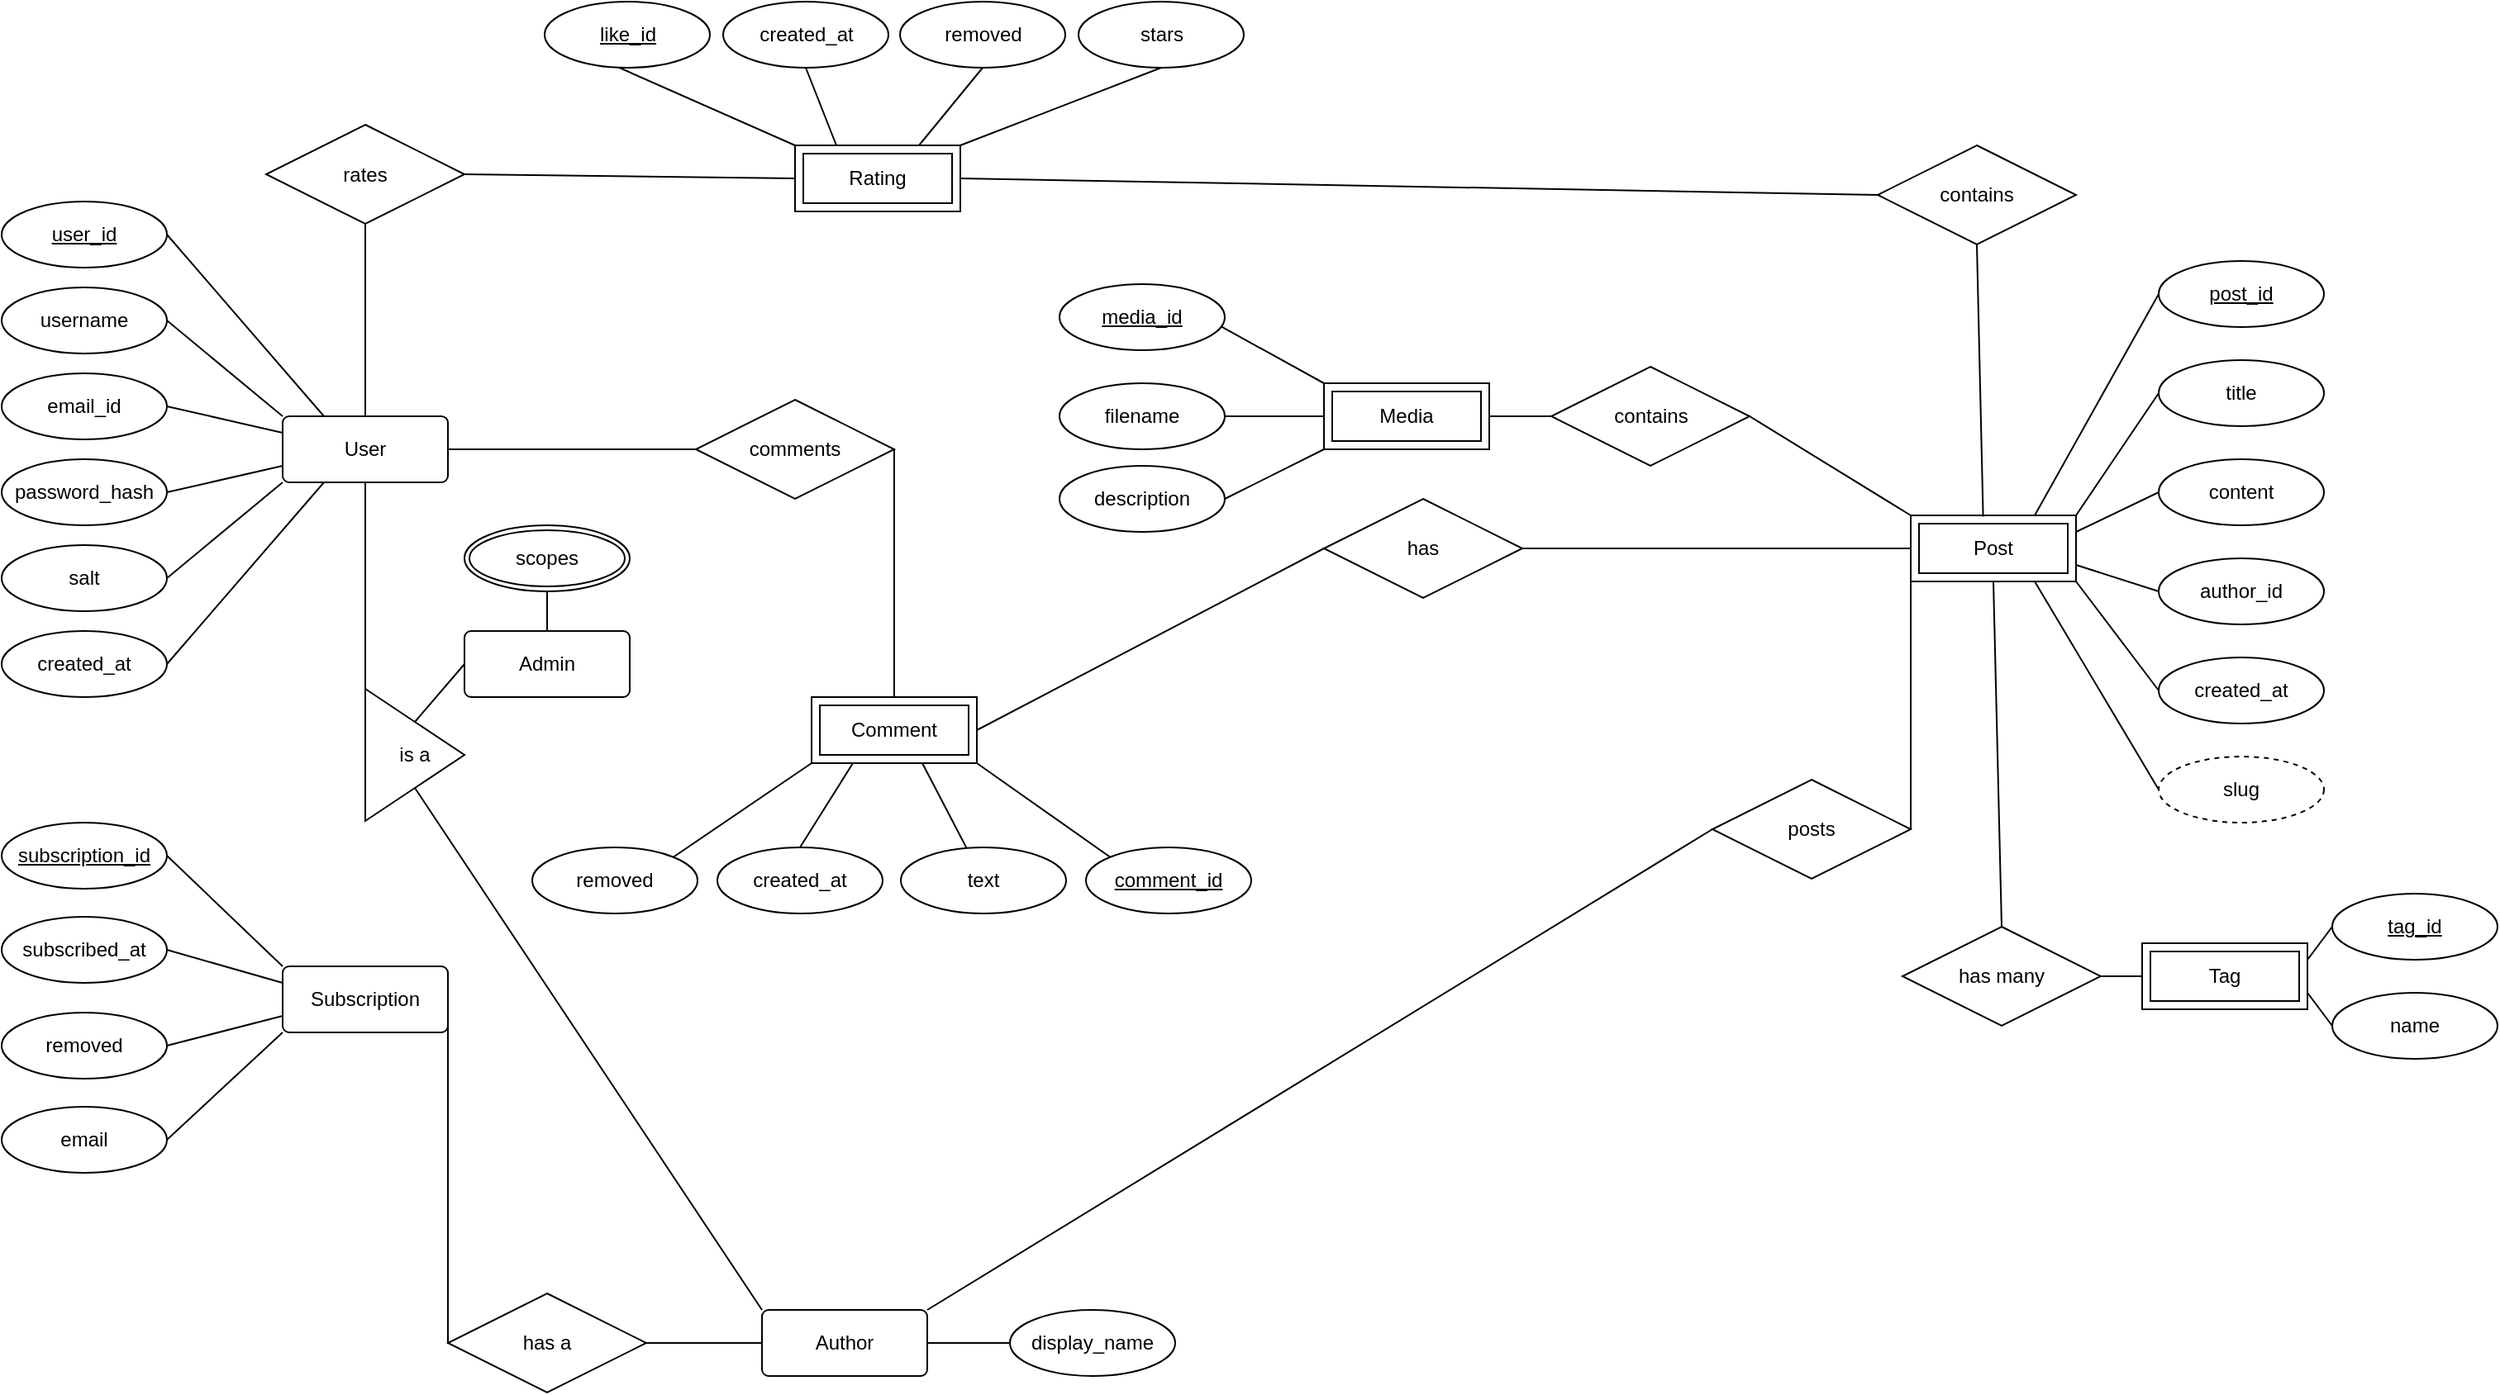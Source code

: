 <mxfile version="22.0.4" type="github">
  <diagram id="R2lEEEUBdFMjLlhIrx00" name="Page-1">
    <mxGraphModel dx="1500" dy="1990" grid="1" gridSize="10" guides="1" tooltips="1" connect="1" arrows="1" fold="1" page="1" pageScale="1" pageWidth="850" pageHeight="1100" math="0" shadow="0" extFonts="Permanent Marker^https://fonts.googleapis.com/css?family=Permanent+Marker">
      <root>
        <mxCell id="0" />
        <mxCell id="1" parent="0" />
        <mxCell id="sRpCe-yu5LOxPwtg6V8U-10" value="username" style="ellipse;whiteSpace=wrap;html=1;align=center;" parent="1" vertex="1">
          <mxGeometry x="70" y="-817" width="100" height="40" as="geometry" />
        </mxCell>
        <mxCell id="sRpCe-yu5LOxPwtg6V8U-11" value="email_id" style="ellipse;whiteSpace=wrap;html=1;align=center;" parent="1" vertex="1">
          <mxGeometry x="70" y="-765" width="100" height="40" as="geometry" />
        </mxCell>
        <mxCell id="sRpCe-yu5LOxPwtg6V8U-12" value="password_hash" style="ellipse;whiteSpace=wrap;html=1;align=center;" parent="1" vertex="1">
          <mxGeometry x="70" y="-713" width="100" height="40" as="geometry" />
        </mxCell>
        <mxCell id="sRpCe-yu5LOxPwtg6V8U-13" value="salt" style="ellipse;whiteSpace=wrap;html=1;align=center;" parent="1" vertex="1">
          <mxGeometry x="70" y="-661" width="100" height="40" as="geometry" />
        </mxCell>
        <mxCell id="sRpCe-yu5LOxPwtg6V8U-14" value="created_at" style="ellipse;whiteSpace=wrap;html=1;align=center;" parent="1" vertex="1">
          <mxGeometry x="70" y="-609" width="100" height="40" as="geometry" />
        </mxCell>
        <mxCell id="sRpCe-yu5LOxPwtg6V8U-31" value="removed" style="ellipse;whiteSpace=wrap;html=1;align=center;direction=west;" parent="1" vertex="1">
          <mxGeometry x="613.5" y="-990" width="100" height="40" as="geometry" />
        </mxCell>
        <mxCell id="sRpCe-yu5LOxPwtg6V8U-33" value="User" style="rounded=1;arcSize=10;whiteSpace=wrap;html=1;align=center;" parent="1" vertex="1">
          <mxGeometry x="240" y="-739" width="100" height="40" as="geometry" />
        </mxCell>
        <mxCell id="sRpCe-yu5LOxPwtg6V8U-36" value="Rating" style="shape=ext;margin=3;double=1;whiteSpace=wrap;html=1;align=center;" parent="1" vertex="1">
          <mxGeometry x="550" y="-903" width="100" height="40" as="geometry" />
        </mxCell>
        <mxCell id="sRpCe-yu5LOxPwtg6V8U-37" value="Comment" style="shape=ext;margin=3;double=1;whiteSpace=wrap;html=1;align=center;" parent="1" vertex="1">
          <mxGeometry x="560" y="-569" width="100" height="40" as="geometry" />
        </mxCell>
        <mxCell id="QnJ6NagRt4sesBqJA9xz-1" value="user_id" style="ellipse;whiteSpace=wrap;html=1;align=center;fontStyle=4;" parent="1" vertex="1">
          <mxGeometry x="70" y="-869" width="100" height="40" as="geometry" />
        </mxCell>
        <mxCell id="mff1o37WmtUaHKgcCLol-2" value="Media" style="shape=ext;margin=3;double=1;whiteSpace=wrap;html=1;align=center;" parent="1" vertex="1">
          <mxGeometry x="870" y="-759" width="100" height="40" as="geometry" />
        </mxCell>
        <mxCell id="QnJ6NagRt4sesBqJA9xz-2" value="created_at" style="ellipse;whiteSpace=wrap;html=1;align=center;" parent="1" vertex="1">
          <mxGeometry x="506.5" y="-990" width="100" height="40" as="geometry" />
        </mxCell>
        <mxCell id="QnJ6NagRt4sesBqJA9xz-3" value="" style="endArrow=none;html=1;rounded=0;exitX=0;exitY=0;exitDx=0;exitDy=0;entryX=0;entryY=0.5;entryDx=0;entryDy=0;" parent="1" source="sRpCe-yu5LOxPwtg6V8U-36" target="bmVID7-l883A8fnjupgu-24" edge="1">
          <mxGeometry relative="1" as="geometry">
            <mxPoint x="680" y="-764" as="sourcePoint" />
            <mxPoint x="690" y="-935" as="targetPoint" />
          </mxGeometry>
        </mxCell>
        <mxCell id="QnJ6NagRt4sesBqJA9xz-4" value="" style="endArrow=none;html=1;rounded=0;entryX=0.5;entryY=1;entryDx=0;entryDy=0;exitX=0.25;exitY=0;exitDx=0;exitDy=0;" parent="1" source="sRpCe-yu5LOxPwtg6V8U-36" target="QnJ6NagRt4sesBqJA9xz-2" edge="1">
          <mxGeometry relative="1" as="geometry">
            <mxPoint x="670" y="-884" as="sourcePoint" />
            <mxPoint x="700" y="-925" as="targetPoint" />
          </mxGeometry>
        </mxCell>
        <mxCell id="QnJ6NagRt4sesBqJA9xz-5" value="" style="endArrow=none;html=1;rounded=0;exitX=0.75;exitY=0;exitDx=0;exitDy=0;entryX=0.5;entryY=0;entryDx=0;entryDy=0;" parent="1" source="sRpCe-yu5LOxPwtg6V8U-36" target="sRpCe-yu5LOxPwtg6V8U-31" edge="1">
          <mxGeometry relative="1" as="geometry">
            <mxPoint x="670" y="-883" as="sourcePoint" />
            <mxPoint x="710" y="-915" as="targetPoint" />
          </mxGeometry>
        </mxCell>
        <mxCell id="QnJ6NagRt4sesBqJA9xz-6" value="text" style="ellipse;whiteSpace=wrap;html=1;align=center;" parent="1" vertex="1">
          <mxGeometry x="614" y="-478" width="100" height="40" as="geometry" />
        </mxCell>
        <mxCell id="QnJ6NagRt4sesBqJA9xz-7" value="created_at" style="ellipse;whiteSpace=wrap;html=1;align=center;" parent="1" vertex="1">
          <mxGeometry x="503" y="-478" width="100" height="40" as="geometry" />
        </mxCell>
        <mxCell id="QnJ6NagRt4sesBqJA9xz-8" value="" style="endArrow=none;html=1;rounded=0;entryX=0.5;entryY=0;entryDx=0;entryDy=0;exitX=0.25;exitY=1;exitDx=0;exitDy=0;" parent="1" source="sRpCe-yu5LOxPwtg6V8U-37" target="QnJ6NagRt4sesBqJA9xz-7" edge="1">
          <mxGeometry relative="1" as="geometry">
            <mxPoint x="590" y="-535" as="sourcePoint" />
            <mxPoint x="960" y="-792" as="targetPoint" />
          </mxGeometry>
        </mxCell>
        <mxCell id="QnJ6NagRt4sesBqJA9xz-9" value="" style="endArrow=none;html=1;rounded=0;exitX=0.67;exitY=1;exitDx=0;exitDy=0;exitPerimeter=0;" parent="1" source="sRpCe-yu5LOxPwtg6V8U-37" target="QnJ6NagRt4sesBqJA9xz-6" edge="1">
          <mxGeometry relative="1" as="geometry">
            <mxPoint x="630" y="-515" as="sourcePoint" />
            <mxPoint x="820" y="-635" as="targetPoint" />
          </mxGeometry>
        </mxCell>
        <mxCell id="QnJ6NagRt4sesBqJA9xz-11" value="" style="endArrow=none;html=1;rounded=0;exitX=1;exitY=0.5;exitDx=0;exitDy=0;entryX=0.25;entryY=0;entryDx=0;entryDy=0;" parent="1" source="QnJ6NagRt4sesBqJA9xz-1" target="sRpCe-yu5LOxPwtg6V8U-33" edge="1">
          <mxGeometry relative="1" as="geometry">
            <mxPoint x="460" y="-709" as="sourcePoint" />
            <mxPoint x="620" y="-709" as="targetPoint" />
          </mxGeometry>
        </mxCell>
        <mxCell id="mff1o37WmtUaHKgcCLol-12" value="Tag" style="shape=ext;margin=3;double=1;whiteSpace=wrap;html=1;align=center;" parent="1" vertex="1">
          <mxGeometry x="1365" y="-420" width="100" height="40" as="geometry" />
        </mxCell>
        <mxCell id="QnJ6NagRt4sesBqJA9xz-12" value="" style="endArrow=none;html=1;rounded=0;exitX=1;exitY=0.5;exitDx=0;exitDy=0;entryX=0;entryY=1;entryDx=0;entryDy=0;" parent="1" source="sRpCe-yu5LOxPwtg6V8U-13" target="sRpCe-yu5LOxPwtg6V8U-33" edge="1">
          <mxGeometry relative="1" as="geometry">
            <mxPoint x="180" y="-839" as="sourcePoint" />
            <mxPoint x="290" y="-729" as="targetPoint" />
          </mxGeometry>
        </mxCell>
        <mxCell id="QnJ6NagRt4sesBqJA9xz-13" value="" style="endArrow=none;html=1;rounded=0;exitX=1;exitY=0.5;exitDx=0;exitDy=0;entryX=0;entryY=0.75;entryDx=0;entryDy=0;" parent="1" source="sRpCe-yu5LOxPwtg6V8U-12" target="sRpCe-yu5LOxPwtg6V8U-33" edge="1">
          <mxGeometry relative="1" as="geometry">
            <mxPoint x="190" y="-829" as="sourcePoint" />
            <mxPoint x="300" y="-719" as="targetPoint" />
          </mxGeometry>
        </mxCell>
        <mxCell id="QnJ6NagRt4sesBqJA9xz-14" value="" style="endArrow=none;html=1;rounded=0;exitX=1;exitY=0.5;exitDx=0;exitDy=0;entryX=0;entryY=0.25;entryDx=0;entryDy=0;" parent="1" source="sRpCe-yu5LOxPwtg6V8U-11" target="sRpCe-yu5LOxPwtg6V8U-33" edge="1">
          <mxGeometry relative="1" as="geometry">
            <mxPoint x="200" y="-819" as="sourcePoint" />
            <mxPoint x="310" y="-709" as="targetPoint" />
          </mxGeometry>
        </mxCell>
        <mxCell id="QnJ6NagRt4sesBqJA9xz-15" value="" style="endArrow=none;html=1;rounded=0;exitX=1;exitY=0.5;exitDx=0;exitDy=0;entryX=0;entryY=0;entryDx=0;entryDy=0;" parent="1" source="sRpCe-yu5LOxPwtg6V8U-10" target="sRpCe-yu5LOxPwtg6V8U-33" edge="1">
          <mxGeometry relative="1" as="geometry">
            <mxPoint x="210" y="-809" as="sourcePoint" />
            <mxPoint x="320" y="-699" as="targetPoint" />
          </mxGeometry>
        </mxCell>
        <mxCell id="QnJ6NagRt4sesBqJA9xz-16" value="" style="endArrow=none;html=1;rounded=0;exitX=1;exitY=0.5;exitDx=0;exitDy=0;entryX=0.25;entryY=1;entryDx=0;entryDy=0;" parent="1" source="sRpCe-yu5LOxPwtg6V8U-14" target="sRpCe-yu5LOxPwtg6V8U-33" edge="1">
          <mxGeometry relative="1" as="geometry">
            <mxPoint x="180" y="-631" as="sourcePoint" />
            <mxPoint x="265" y="-689" as="targetPoint" />
          </mxGeometry>
        </mxCell>
        <mxCell id="VMuPDI3IVHIFIsVgMCY_-20" value="" style="endArrow=none;html=1;rounded=0;entryX=0;entryY=0;entryDx=0;entryDy=0;exitX=1;exitY=1;exitDx=0;exitDy=0;" parent="1" source="sRpCe-yu5LOxPwtg6V8U-37" target="bmVID7-l883A8fnjupgu-25" edge="1">
          <mxGeometry relative="1" as="geometry">
            <mxPoint x="430" y="-393" as="sourcePoint" />
            <mxPoint x="810" y="-763" as="targetPoint" />
          </mxGeometry>
        </mxCell>
        <mxCell id="QnJ6NagRt4sesBqJA9xz-17" value="removed" style="ellipse;whiteSpace=wrap;html=1;align=center;" parent="1" vertex="1">
          <mxGeometry x="391" y="-478" width="100" height="40" as="geometry" />
        </mxCell>
        <mxCell id="QnJ6NagRt4sesBqJA9xz-18" value="" style="endArrow=none;html=1;rounded=0;entryX=1;entryY=0;entryDx=0;entryDy=0;exitX=0;exitY=1;exitDx=0;exitDy=0;" parent="1" source="sRpCe-yu5LOxPwtg6V8U-37" target="QnJ6NagRt4sesBqJA9xz-17" edge="1">
          <mxGeometry relative="1" as="geometry">
            <mxPoint x="755" y="-737" as="sourcePoint" />
            <mxPoint x="820" y="-808" as="targetPoint" />
          </mxGeometry>
        </mxCell>
        <mxCell id="4q2gUeuJEuAFipxijDYp-1" value="Post" style="shape=ext;margin=3;double=1;whiteSpace=wrap;html=1;align=center;" parent="1" vertex="1">
          <mxGeometry x="1225" y="-679" width="100" height="40" as="geometry" />
        </mxCell>
        <mxCell id="4q2gUeuJEuAFipxijDYp-2" value="created_at" style="ellipse;whiteSpace=wrap;html=1;align=center;" parent="1" vertex="1">
          <mxGeometry x="1375" y="-593" width="100" height="40" as="geometry" />
        </mxCell>
        <mxCell id="4q2gUeuJEuAFipxijDYp-3" value="author_id" style="ellipse;whiteSpace=wrap;html=1;align=center;" parent="1" vertex="1">
          <mxGeometry x="1375" y="-653" width="100" height="40" as="geometry" />
        </mxCell>
        <mxCell id="4q2gUeuJEuAFipxijDYp-4" value="content" style="ellipse;whiteSpace=wrap;html=1;align=center;" parent="1" vertex="1">
          <mxGeometry x="1375" y="-713" width="100" height="40" as="geometry" />
        </mxCell>
        <mxCell id="4q2gUeuJEuAFipxijDYp-5" value="title" style="ellipse;whiteSpace=wrap;html=1;align=center;" parent="1" vertex="1">
          <mxGeometry x="1375" y="-773" width="100" height="40" as="geometry" />
        </mxCell>
        <mxCell id="4q2gUeuJEuAFipxijDYp-7" value="" style="endArrow=none;html=1;rounded=0;entryX=0;entryY=0.5;entryDx=0;entryDy=0;exitX=1;exitY=1;exitDx=0;exitDy=0;" parent="1" source="4q2gUeuJEuAFipxijDYp-1" target="4q2gUeuJEuAFipxijDYp-2" edge="1">
          <mxGeometry relative="1" as="geometry">
            <mxPoint x="1295" y="-633" as="sourcePoint" />
            <mxPoint x="1195" y="-733" as="targetPoint" />
          </mxGeometry>
        </mxCell>
        <mxCell id="4q2gUeuJEuAFipxijDYp-8" value="" style="endArrow=none;html=1;rounded=0;entryX=0;entryY=0.5;entryDx=0;entryDy=0;exitX=1;exitY=0.75;exitDx=0;exitDy=0;" parent="1" source="4q2gUeuJEuAFipxijDYp-1" target="4q2gUeuJEuAFipxijDYp-3" edge="1">
          <mxGeometry relative="1" as="geometry">
            <mxPoint x="1335" y="-653" as="sourcePoint" />
            <mxPoint x="1205" y="-723" as="targetPoint" />
          </mxGeometry>
        </mxCell>
        <mxCell id="4q2gUeuJEuAFipxijDYp-9" value="" style="endArrow=none;html=1;rounded=0;entryX=0;entryY=0.5;entryDx=0;entryDy=0;exitX=1;exitY=0.25;exitDx=0;exitDy=0;" parent="1" source="4q2gUeuJEuAFipxijDYp-1" target="4q2gUeuJEuAFipxijDYp-4" edge="1">
          <mxGeometry relative="1" as="geometry">
            <mxPoint x="1055" y="-713" as="sourcePoint" />
            <mxPoint x="1215" y="-713" as="targetPoint" />
          </mxGeometry>
        </mxCell>
        <mxCell id="4q2gUeuJEuAFipxijDYp-10" value="" style="endArrow=none;html=1;rounded=0;entryX=0;entryY=0.5;entryDx=0;entryDy=0;exitX=1;exitY=0;exitDx=0;exitDy=0;" parent="1" source="4q2gUeuJEuAFipxijDYp-1" target="4q2gUeuJEuAFipxijDYp-5" edge="1">
          <mxGeometry relative="1" as="geometry">
            <mxPoint x="1065" y="-703" as="sourcePoint" />
            <mxPoint x="1225" y="-703" as="targetPoint" />
          </mxGeometry>
        </mxCell>
        <mxCell id="4q2gUeuJEuAFipxijDYp-11" value="" style="endArrow=none;html=1;rounded=0;entryX=0;entryY=0.5;entryDx=0;entryDy=0;exitX=0.75;exitY=0;exitDx=0;exitDy=0;" parent="1" source="4q2gUeuJEuAFipxijDYp-1" target="hD2R6FieleQ0oBK1p6Dk-5" edge="1">
          <mxGeometry relative="1" as="geometry">
            <mxPoint x="1075" y="-693" as="sourcePoint" />
            <mxPoint x="1364" y="-785" as="targetPoint" />
          </mxGeometry>
        </mxCell>
        <mxCell id="QnJ6NagRt4sesBqJA9xz-19" value="subscribed_at" style="ellipse;whiteSpace=wrap;html=1;align=center;" parent="1" vertex="1">
          <mxGeometry x="70" y="-436" width="100" height="40" as="geometry" />
        </mxCell>
        <mxCell id="QnJ6NagRt4sesBqJA9xz-20" value="removed" style="ellipse;whiteSpace=wrap;html=1;align=center;" parent="1" vertex="1">
          <mxGeometry x="70" y="-378" width="100" height="40" as="geometry" />
        </mxCell>
        <mxCell id="QnJ6NagRt4sesBqJA9xz-24" value="Subscription" style="rounded=1;arcSize=10;whiteSpace=wrap;html=1;align=center;" parent="1" vertex="1">
          <mxGeometry x="240" y="-406" width="100" height="40" as="geometry" />
        </mxCell>
        <mxCell id="QnJ6NagRt4sesBqJA9xz-25" value="subscription_id" style="ellipse;whiteSpace=wrap;html=1;align=center;fontStyle=4;" parent="1" vertex="1">
          <mxGeometry x="70" y="-493" width="100" height="40" as="geometry" />
        </mxCell>
        <mxCell id="QnJ6NagRt4sesBqJA9xz-26" value="" style="endArrow=none;html=1;rounded=0;exitX=1;exitY=0.5;exitDx=0;exitDy=0;entryX=0;entryY=0;entryDx=0;entryDy=0;" parent="1" source="QnJ6NagRt4sesBqJA9xz-25" target="QnJ6NagRt4sesBqJA9xz-24" edge="1">
          <mxGeometry relative="1" as="geometry">
            <mxPoint x="460" y="-383" as="sourcePoint" />
            <mxPoint x="620" y="-383" as="targetPoint" />
          </mxGeometry>
        </mxCell>
        <mxCell id="QnJ6NagRt4sesBqJA9xz-29" value="" style="endArrow=none;html=1;rounded=0;exitX=1;exitY=0.5;exitDx=0;exitDy=0;entryX=0;entryY=0.75;entryDx=0;entryDy=0;" parent="1" source="QnJ6NagRt4sesBqJA9xz-20" target="QnJ6NagRt4sesBqJA9xz-24" edge="1">
          <mxGeometry relative="1" as="geometry">
            <mxPoint x="200" y="-493" as="sourcePoint" />
            <mxPoint x="310" y="-383" as="targetPoint" />
          </mxGeometry>
        </mxCell>
        <mxCell id="QnJ6NagRt4sesBqJA9xz-30" value="" style="endArrow=none;html=1;rounded=0;exitX=1;exitY=0.5;exitDx=0;exitDy=0;entryX=0;entryY=0.25;entryDx=0;entryDy=0;" parent="1" source="QnJ6NagRt4sesBqJA9xz-19" target="QnJ6NagRt4sesBqJA9xz-24" edge="1">
          <mxGeometry relative="1" as="geometry">
            <mxPoint x="210" y="-483" as="sourcePoint" />
            <mxPoint x="320" y="-373" as="targetPoint" />
          </mxGeometry>
        </mxCell>
        <mxCell id="bmVID7-l883A8fnjupgu-1" value="description" style="ellipse;whiteSpace=wrap;html=1;align=center;" parent="1" vertex="1">
          <mxGeometry x="710" y="-709" width="100" height="40" as="geometry" />
        </mxCell>
        <mxCell id="bmVID7-l883A8fnjupgu-2" value="filename" style="ellipse;whiteSpace=wrap;html=1;align=center;" parent="1" vertex="1">
          <mxGeometry x="710" y="-759" width="100" height="40" as="geometry" />
        </mxCell>
        <mxCell id="bmVID7-l883A8fnjupgu-4" value="" style="endArrow=none;html=1;rounded=0;entryX=0;entryY=0;entryDx=0;entryDy=0;exitX=0.961;exitY=0.368;exitDx=0;exitDy=0;exitPerimeter=0;" parent="1" target="mff1o37WmtUaHKgcCLol-2" edge="1">
          <mxGeometry relative="1" as="geometry">
            <mxPoint x="806.1" y="-794.28" as="sourcePoint" />
            <mxPoint x="870" y="-819" as="targetPoint" />
          </mxGeometry>
        </mxCell>
        <mxCell id="bmVID7-l883A8fnjupgu-5" value="" style="endArrow=none;html=1;rounded=0;exitX=1;exitY=0.5;exitDx=0;exitDy=0;entryX=0;entryY=0.5;entryDx=0;entryDy=0;" parent="1" source="bmVID7-l883A8fnjupgu-2" target="mff1o37WmtUaHKgcCLol-2" edge="1">
          <mxGeometry relative="1" as="geometry">
            <mxPoint x="830" y="-867" as="sourcePoint" />
            <mxPoint x="890" y="-899" as="targetPoint" />
          </mxGeometry>
        </mxCell>
        <mxCell id="bmVID7-l883A8fnjupgu-6" value="" style="endArrow=none;html=1;rounded=0;exitX=1;exitY=0.5;exitDx=0;exitDy=0;entryX=0;entryY=1;entryDx=0;entryDy=0;" parent="1" source="bmVID7-l883A8fnjupgu-1" target="mff1o37WmtUaHKgcCLol-2" edge="1">
          <mxGeometry relative="1" as="geometry">
            <mxPoint x="840" y="-857" as="sourcePoint" />
            <mxPoint x="900" y="-889" as="targetPoint" />
          </mxGeometry>
        </mxCell>
        <mxCell id="bmVID7-l883A8fnjupgu-7" value="name" style="ellipse;whiteSpace=wrap;html=1;align=center;" parent="1" vertex="1">
          <mxGeometry x="1480" y="-390" width="100" height="40" as="geometry" />
        </mxCell>
        <mxCell id="bmVID7-l883A8fnjupgu-11" value="" style="endArrow=none;html=1;rounded=0;exitX=0;exitY=0.5;exitDx=0;exitDy=0;entryX=1;entryY=0.25;entryDx=0;entryDy=0;" parent="1" target="mff1o37WmtUaHKgcCLol-12" edge="1" source="kRNr1e6ObC9EewDBke9c-3">
          <mxGeometry relative="1" as="geometry">
            <mxPoint x="1025.0" y="-430" as="sourcePoint" />
            <mxPoint x="1375" y="-440" as="targetPoint" />
          </mxGeometry>
        </mxCell>
        <mxCell id="bmVID7-l883A8fnjupgu-12" value="" style="endArrow=none;html=1;rounded=0;exitX=0;exitY=0.5;exitDx=0;exitDy=0;entryX=1;entryY=0.75;entryDx=0;entryDy=0;" parent="1" source="bmVID7-l883A8fnjupgu-7" target="mff1o37WmtUaHKgcCLol-12" edge="1">
          <mxGeometry relative="1" as="geometry">
            <mxPoint x="1035" y="-420" as="sourcePoint" />
            <mxPoint x="1095" y="-410" as="targetPoint" />
          </mxGeometry>
        </mxCell>
        <mxCell id="bmVID7-l883A8fnjupgu-13" value="email" style="ellipse;whiteSpace=wrap;html=1;align=center;" parent="1" vertex="1">
          <mxGeometry x="70" y="-321" width="100" height="40" as="geometry" />
        </mxCell>
        <mxCell id="bmVID7-l883A8fnjupgu-17" value="" style="endArrow=none;html=1;rounded=0;exitX=1;exitY=0.5;exitDx=0;exitDy=0;entryX=0;entryY=1;entryDx=0;entryDy=0;" parent="1" source="bmVID7-l883A8fnjupgu-13" target="QnJ6NagRt4sesBqJA9xz-24" edge="1">
          <mxGeometry relative="1" as="geometry">
            <mxPoint x="360" y="-413" as="sourcePoint" />
            <mxPoint x="520" y="-413" as="targetPoint" />
          </mxGeometry>
        </mxCell>
        <mxCell id="bmVID7-l883A8fnjupgu-18" value="is a" style="triangle;whiteSpace=wrap;html=1;" parent="1" vertex="1">
          <mxGeometry x="290" y="-574" width="60" height="80" as="geometry" />
        </mxCell>
        <mxCell id="bmVID7-l883A8fnjupgu-19" value="" style="endArrow=none;html=1;rounded=0;exitX=0.5;exitY=1;exitDx=0;exitDy=0;entryX=0;entryY=0.5;entryDx=0;entryDy=0;" parent="1" source="sRpCe-yu5LOxPwtg6V8U-33" target="bmVID7-l883A8fnjupgu-18" edge="1">
          <mxGeometry relative="1" as="geometry">
            <mxPoint x="360" y="-669" as="sourcePoint" />
            <mxPoint x="520" y="-669" as="targetPoint" />
          </mxGeometry>
        </mxCell>
        <mxCell id="bmVID7-l883A8fnjupgu-20" value="Admin" style="rounded=1;arcSize=10;whiteSpace=wrap;html=1;align=center;" parent="1" vertex="1">
          <mxGeometry x="350" y="-609" width="100" height="40" as="geometry" />
        </mxCell>
        <mxCell id="hD2R6FieleQ0oBK1p6Dk-4" value="" style="endArrow=none;html=1;rounded=0;entryX=0;entryY=0.5;entryDx=0;entryDy=0;exitX=0.75;exitY=1;exitDx=0;exitDy=0;" parent="1" source="4q2gUeuJEuAFipxijDYp-1" target="03DKpXiQSp9vVliFnkjt-1" edge="1">
          <mxGeometry relative="1" as="geometry">
            <mxPoint x="1155" y="-543" as="sourcePoint" />
            <mxPoint x="1375" y="-533" as="targetPoint" />
          </mxGeometry>
        </mxCell>
        <mxCell id="bmVID7-l883A8fnjupgu-21" value="Author" style="rounded=1;arcSize=10;whiteSpace=wrap;html=1;align=center;" parent="1" vertex="1">
          <mxGeometry x="530" y="-198" width="100" height="40" as="geometry" />
        </mxCell>
        <mxCell id="hD2R6FieleQ0oBK1p6Dk-5" value="post_id" style="ellipse;whiteSpace=wrap;html=1;align=center;fontStyle=4;" parent="1" vertex="1">
          <mxGeometry x="1375" y="-833" width="100" height="40" as="geometry" />
        </mxCell>
        <mxCell id="bmVID7-l883A8fnjupgu-22" value="" style="endArrow=none;html=1;rounded=0;exitX=0.5;exitY=1;exitDx=0;exitDy=0;entryX=0;entryY=0;entryDx=0;entryDy=0;" parent="1" source="bmVID7-l883A8fnjupgu-18" target="bmVID7-l883A8fnjupgu-21" edge="1">
          <mxGeometry relative="1" as="geometry">
            <mxPoint x="507.5" y="-434" as="sourcePoint" />
            <mxPoint x="667.5" y="-434" as="targetPoint" />
          </mxGeometry>
        </mxCell>
        <mxCell id="kRNr1e6ObC9EewDBke9c-3" value="tag_id" style="ellipse;whiteSpace=wrap;html=1;align=center;fontStyle=4;" parent="1" vertex="1">
          <mxGeometry x="1480" y="-450" width="100" height="40" as="geometry" />
        </mxCell>
        <mxCell id="bmVID7-l883A8fnjupgu-23" value="" style="endArrow=none;html=1;rounded=0;exitX=0.5;exitY=0;exitDx=0;exitDy=0;entryX=0;entryY=0.5;entryDx=0;entryDy=0;" parent="1" source="bmVID7-l883A8fnjupgu-18" target="bmVID7-l883A8fnjupgu-20" edge="1">
          <mxGeometry relative="1" as="geometry">
            <mxPoint x="550" y="-255" as="sourcePoint" />
            <mxPoint x="605" y="-217" as="targetPoint" />
          </mxGeometry>
        </mxCell>
        <mxCell id="kRNr1e6ObC9EewDBke9c-4" value="media_id" style="ellipse;whiteSpace=wrap;html=1;align=center;fontStyle=4;" parent="1" vertex="1">
          <mxGeometry x="710" y="-819" width="100" height="40" as="geometry" />
        </mxCell>
        <mxCell id="bmVID7-l883A8fnjupgu-24" value="like_id" style="ellipse;whiteSpace=wrap;html=1;align=center;fontStyle=4;" parent="1" vertex="1">
          <mxGeometry x="398.5" y="-990" width="100" height="40" as="geometry" />
        </mxCell>
        <mxCell id="bmVID7-l883A8fnjupgu-25" value="comment_id" style="ellipse;whiteSpace=wrap;html=1;align=center;fontStyle=4;" parent="1" vertex="1">
          <mxGeometry x="726" y="-478" width="100" height="40" as="geometry" />
        </mxCell>
        <mxCell id="bmVID7-l883A8fnjupgu-26" value="display_name" style="ellipse;whiteSpace=wrap;html=1;align=center;" parent="1" vertex="1">
          <mxGeometry x="680" y="-198" width="100" height="40" as="geometry" />
        </mxCell>
        <mxCell id="bmVID7-l883A8fnjupgu-29" value="" style="endArrow=none;html=1;rounded=0;exitX=1;exitY=0.5;exitDx=0;exitDy=0;entryX=0;entryY=0.5;entryDx=0;entryDy=0;" parent="1" source="bmVID7-l883A8fnjupgu-21" target="bmVID7-l883A8fnjupgu-26" edge="1">
          <mxGeometry relative="1" as="geometry">
            <mxPoint x="620" y="-106" as="sourcePoint" />
            <mxPoint x="540" y="-96" as="targetPoint" />
          </mxGeometry>
        </mxCell>
        <mxCell id="03DKpXiQSp9vVliFnkjt-1" value="slug" style="ellipse;whiteSpace=wrap;html=1;align=center;dashed=1;" parent="1" vertex="1">
          <mxGeometry x="1375" y="-533" width="100" height="40" as="geometry" />
        </mxCell>
        <mxCell id="W5paxhq5638L1sKTqAls-1" value="scopes" style="ellipse;shape=doubleEllipse;margin=3;whiteSpace=wrap;html=1;align=center;" parent="1" vertex="1">
          <mxGeometry x="350" y="-673" width="100" height="40" as="geometry" />
        </mxCell>
        <mxCell id="W5paxhq5638L1sKTqAls-2" value="" style="endArrow=none;html=1;rounded=0;exitX=0.5;exitY=0;exitDx=0;exitDy=0;entryX=0.5;entryY=1;entryDx=0;entryDy=0;" parent="1" source="bmVID7-l883A8fnjupgu-20" target="W5paxhq5638L1sKTqAls-1" edge="1">
          <mxGeometry relative="1" as="geometry">
            <mxPoint x="400" y="-610" as="sourcePoint" />
            <mxPoint x="400" y="-630" as="targetPoint" />
          </mxGeometry>
        </mxCell>
        <mxCell id="W5paxhq5638L1sKTqAls-3" value="has a" style="shape=rhombus;perimeter=rhombusPerimeter;whiteSpace=wrap;html=1;align=center;" parent="1" vertex="1">
          <mxGeometry x="340" y="-208" width="120" height="60" as="geometry" />
        </mxCell>
        <mxCell id="W5paxhq5638L1sKTqAls-4" value="" style="endArrow=none;html=1;rounded=0;exitX=0;exitY=0.5;exitDx=0;exitDy=0;entryX=1;entryY=0.5;entryDx=0;entryDy=0;" parent="1" source="bmVID7-l883A8fnjupgu-21" target="W5paxhq5638L1sKTqAls-3" edge="1">
          <mxGeometry relative="1" as="geometry">
            <mxPoint x="617.5" y="-224" as="sourcePoint" />
            <mxPoint x="572.5" y="-178" as="targetPoint" />
          </mxGeometry>
        </mxCell>
        <mxCell id="W5paxhq5638L1sKTqAls-5" value="" style="endArrow=none;html=1;rounded=0;exitX=0;exitY=0.5;exitDx=0;exitDy=0;entryX=1;entryY=0.5;entryDx=0;entryDy=0;" parent="1" source="W5paxhq5638L1sKTqAls-3" target="QnJ6NagRt4sesBqJA9xz-24" edge="1">
          <mxGeometry relative="1" as="geometry">
            <mxPoint x="289.5" y="-633" as="sourcePoint" />
            <mxPoint x="289.5" y="-433" as="targetPoint" />
          </mxGeometry>
        </mxCell>
        <mxCell id="l12H3DGH5kDHEvLbmHJn-1" value="stars" style="ellipse;whiteSpace=wrap;html=1;align=center;direction=west;" parent="1" vertex="1">
          <mxGeometry x="721.5" y="-990" width="100" height="40" as="geometry" />
        </mxCell>
        <mxCell id="l12H3DGH5kDHEvLbmHJn-2" value="" style="endArrow=none;html=1;rounded=0;exitX=1;exitY=0;exitDx=0;exitDy=0;entryX=0.5;entryY=0;entryDx=0;entryDy=0;" parent="1" source="sRpCe-yu5LOxPwtg6V8U-36" target="l12H3DGH5kDHEvLbmHJn-1" edge="1">
          <mxGeometry relative="1" as="geometry">
            <mxPoint x="660" y="-863" as="sourcePoint" />
            <mxPoint x="700" y="-850" as="targetPoint" />
          </mxGeometry>
        </mxCell>
        <mxCell id="l12H3DGH5kDHEvLbmHJn-3" value="rates" style="shape=rhombus;perimeter=rhombusPerimeter;whiteSpace=wrap;html=1;align=center;" parent="1" vertex="1">
          <mxGeometry x="230" y="-915.5" width="120" height="60" as="geometry" />
        </mxCell>
        <mxCell id="l12H3DGH5kDHEvLbmHJn-6" value="" style="endArrow=none;html=1;rounded=0;exitX=0.5;exitY=0;exitDx=0;exitDy=0;entryX=0.5;entryY=1;entryDx=0;entryDy=0;" parent="1" source="sRpCe-yu5LOxPwtg6V8U-33" target="l12H3DGH5kDHEvLbmHJn-3" edge="1">
          <mxGeometry relative="1" as="geometry">
            <mxPoint x="370" y="-678" as="sourcePoint" />
            <mxPoint x="530" y="-678" as="targetPoint" />
          </mxGeometry>
        </mxCell>
        <mxCell id="l12H3DGH5kDHEvLbmHJn-7" value="" style="endArrow=none;html=1;rounded=0;entryX=1;entryY=0.5;entryDx=0;entryDy=0;exitX=0;exitY=0.5;exitDx=0;exitDy=0;" parent="1" source="sRpCe-yu5LOxPwtg6V8U-36" target="l12H3DGH5kDHEvLbmHJn-3" edge="1">
          <mxGeometry relative="1" as="geometry">
            <mxPoint x="685" y="-888" as="sourcePoint" />
            <mxPoint x="265" y="-848" as="targetPoint" />
          </mxGeometry>
        </mxCell>
        <mxCell id="l12H3DGH5kDHEvLbmHJn-8" value="comments" style="shape=rhombus;perimeter=rhombusPerimeter;whiteSpace=wrap;html=1;align=center;" parent="1" vertex="1">
          <mxGeometry x="490" y="-749" width="120" height="60" as="geometry" />
        </mxCell>
        <mxCell id="l12H3DGH5kDHEvLbmHJn-9" value="" style="endArrow=none;html=1;rounded=0;exitX=1;exitY=0.5;exitDx=0;exitDy=0;entryX=0;entryY=0.5;entryDx=0;entryDy=0;" parent="1" source="sRpCe-yu5LOxPwtg6V8U-33" target="l12H3DGH5kDHEvLbmHJn-8" edge="1">
          <mxGeometry relative="1" as="geometry">
            <mxPoint x="300" y="-689" as="sourcePoint" />
            <mxPoint x="458" y="-510" as="targetPoint" />
          </mxGeometry>
        </mxCell>
        <mxCell id="l12H3DGH5kDHEvLbmHJn-10" value="" style="endArrow=none;html=1;rounded=0;exitX=1;exitY=0.5;exitDx=0;exitDy=0;entryX=0.5;entryY=0;entryDx=0;entryDy=0;" parent="1" source="l12H3DGH5kDHEvLbmHJn-8" target="sRpCe-yu5LOxPwtg6V8U-37" edge="1">
          <mxGeometry relative="1" as="geometry">
            <mxPoint x="636" y="-673" as="sourcePoint" />
            <mxPoint x="829" y="-673" as="targetPoint" />
          </mxGeometry>
        </mxCell>
        <mxCell id="l12H3DGH5kDHEvLbmHJn-11" value="contains" style="shape=rhombus;perimeter=rhombusPerimeter;whiteSpace=wrap;html=1;align=center;" parent="1" vertex="1">
          <mxGeometry x="1007.5" y="-769" width="120" height="60" as="geometry" />
        </mxCell>
        <mxCell id="l12H3DGH5kDHEvLbmHJn-12" value="" style="endArrow=none;html=1;rounded=0;exitX=1;exitY=0.5;exitDx=0;exitDy=0;entryX=0;entryY=0.5;entryDx=0;entryDy=0;" parent="1" source="mff1o37WmtUaHKgcCLol-2" target="l12H3DGH5kDHEvLbmHJn-11" edge="1">
          <mxGeometry relative="1" as="geometry">
            <mxPoint x="860" y="-609" as="sourcePoint" />
            <mxPoint x="1020" y="-609" as="targetPoint" />
          </mxGeometry>
        </mxCell>
        <mxCell id="l12H3DGH5kDHEvLbmHJn-13" value="" style="endArrow=none;html=1;rounded=0;exitX=1;exitY=0.5;exitDx=0;exitDy=0;entryX=0;entryY=0;entryDx=0;entryDy=0;" parent="1" source="l12H3DGH5kDHEvLbmHJn-11" target="4q2gUeuJEuAFipxijDYp-1" edge="1">
          <mxGeometry relative="1" as="geometry">
            <mxPoint x="895" y="-653" as="sourcePoint" />
            <mxPoint x="1005" y="-653" as="targetPoint" />
          </mxGeometry>
        </mxCell>
        <mxCell id="l12H3DGH5kDHEvLbmHJn-14" value="has many" style="shape=rhombus;perimeter=rhombusPerimeter;whiteSpace=wrap;html=1;align=center;" parent="1" vertex="1">
          <mxGeometry x="1220" y="-430" width="120" height="60" as="geometry" />
        </mxCell>
        <mxCell id="l12H3DGH5kDHEvLbmHJn-15" value="" style="endArrow=none;html=1;rounded=0;exitX=0;exitY=0.5;exitDx=0;exitDy=0;entryX=1;entryY=0.5;entryDx=0;entryDy=0;" parent="1" source="mff1o37WmtUaHKgcCLol-12" target="l12H3DGH5kDHEvLbmHJn-14" edge="1">
          <mxGeometry relative="1" as="geometry">
            <mxPoint x="917.5" y="-470" as="sourcePoint" />
            <mxPoint x="1345" y="-439" as="targetPoint" />
          </mxGeometry>
        </mxCell>
        <mxCell id="l12H3DGH5kDHEvLbmHJn-16" value="" style="endArrow=none;html=1;rounded=0;exitX=0.5;exitY=0;exitDx=0;exitDy=0;entryX=0.5;entryY=1;entryDx=0;entryDy=0;" parent="1" source="l12H3DGH5kDHEvLbmHJn-14" target="4q2gUeuJEuAFipxijDYp-1" edge="1">
          <mxGeometry relative="1" as="geometry">
            <mxPoint x="905" y="-643" as="sourcePoint" />
            <mxPoint x="1015" y="-643" as="targetPoint" />
          </mxGeometry>
        </mxCell>
        <mxCell id="B_kOEvjzBSguyXkkSXOF-1" value="contains" style="shape=rhombus;perimeter=rhombusPerimeter;whiteSpace=wrap;html=1;align=center;" vertex="1" parent="1">
          <mxGeometry x="1205" y="-903" width="120" height="60" as="geometry" />
        </mxCell>
        <mxCell id="B_kOEvjzBSguyXkkSXOF-2" value="" style="endArrow=none;html=1;rounded=0;exitX=1;exitY=0.5;exitDx=0;exitDy=0;entryX=0;entryY=0.5;entryDx=0;entryDy=0;" edge="1" parent="1" source="sRpCe-yu5LOxPwtg6V8U-36" target="B_kOEvjzBSguyXkkSXOF-1">
          <mxGeometry relative="1" as="geometry">
            <mxPoint x="1248" y="-739" as="sourcePoint" />
            <mxPoint x="1345" y="-679" as="targetPoint" />
          </mxGeometry>
        </mxCell>
        <mxCell id="B_kOEvjzBSguyXkkSXOF-3" value="" style="endArrow=none;html=1;rounded=0;exitX=0.5;exitY=1;exitDx=0;exitDy=0;entryX=0.438;entryY=0.02;entryDx=0;entryDy=0;entryPerimeter=0;" edge="1" parent="1" source="B_kOEvjzBSguyXkkSXOF-1" target="4q2gUeuJEuAFipxijDYp-1">
          <mxGeometry relative="1" as="geometry">
            <mxPoint x="1148" y="-719" as="sourcePoint" />
            <mxPoint x="1245" y="-659" as="targetPoint" />
          </mxGeometry>
        </mxCell>
        <mxCell id="B_kOEvjzBSguyXkkSXOF-4" value="has" style="shape=rhombus;perimeter=rhombusPerimeter;whiteSpace=wrap;html=1;align=center;" vertex="1" parent="1">
          <mxGeometry x="870" y="-689" width="120" height="60" as="geometry" />
        </mxCell>
        <mxCell id="B_kOEvjzBSguyXkkSXOF-5" value="posts" style="shape=rhombus;perimeter=rhombusPerimeter;whiteSpace=wrap;html=1;align=center;" vertex="1" parent="1">
          <mxGeometry x="1105" y="-519" width="120" height="60" as="geometry" />
        </mxCell>
        <mxCell id="B_kOEvjzBSguyXkkSXOF-6" value="" style="endArrow=none;html=1;rounded=0;exitX=1;exitY=0.5;exitDx=0;exitDy=0;entryX=0;entryY=0.5;entryDx=0;entryDy=0;" edge="1" parent="1" source="sRpCe-yu5LOxPwtg6V8U-37" target="B_kOEvjzBSguyXkkSXOF-4">
          <mxGeometry relative="1" as="geometry">
            <mxPoint x="810" y="-430" as="sourcePoint" />
            <mxPoint x="970" y="-430" as="targetPoint" />
          </mxGeometry>
        </mxCell>
        <mxCell id="B_kOEvjzBSguyXkkSXOF-7" value="" style="endArrow=none;html=1;rounded=0;exitX=1;exitY=0.5;exitDx=0;exitDy=0;entryX=0;entryY=0.5;entryDx=0;entryDy=0;" edge="1" parent="1" source="B_kOEvjzBSguyXkkSXOF-4" target="4q2gUeuJEuAFipxijDYp-1">
          <mxGeometry relative="1" as="geometry">
            <mxPoint x="560" y="-529" as="sourcePoint" />
            <mxPoint x="840" y="-529" as="targetPoint" />
          </mxGeometry>
        </mxCell>
        <mxCell id="B_kOEvjzBSguyXkkSXOF-8" value="" style="endArrow=none;html=1;rounded=0;exitX=0;exitY=1;exitDx=0;exitDy=0;entryX=1;entryY=0.5;entryDx=0;entryDy=0;" edge="1" parent="1" source="4q2gUeuJEuAFipxijDYp-1" target="B_kOEvjzBSguyXkkSXOF-5">
          <mxGeometry relative="1" as="geometry">
            <mxPoint x="570" y="-519" as="sourcePoint" />
            <mxPoint x="850" y="-519" as="targetPoint" />
          </mxGeometry>
        </mxCell>
        <mxCell id="B_kOEvjzBSguyXkkSXOF-9" value="" style="endArrow=none;html=1;rounded=0;exitX=1;exitY=0;exitDx=0;exitDy=0;entryX=0;entryY=0.5;entryDx=0;entryDy=0;" edge="1" parent="1" source="bmVID7-l883A8fnjupgu-21" target="B_kOEvjzBSguyXkkSXOF-5">
          <mxGeometry relative="1" as="geometry">
            <mxPoint x="690" y="-519" as="sourcePoint" />
            <mxPoint x="970" y="-519" as="targetPoint" />
          </mxGeometry>
        </mxCell>
      </root>
    </mxGraphModel>
  </diagram>
</mxfile>

